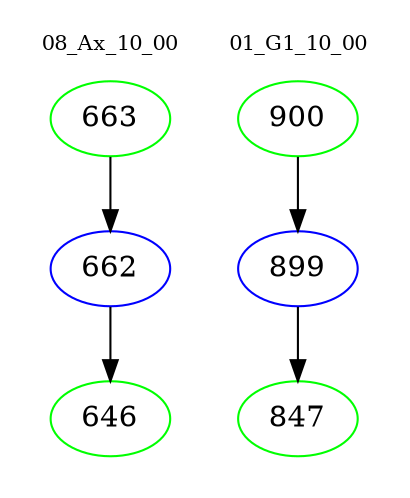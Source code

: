 digraph{
subgraph cluster_0 {
color = white
label = "08_Ax_10_00";
fontsize=10;
T0_663 [label="663", color="green"]
T0_663 -> T0_662 [color="black"]
T0_662 [label="662", color="blue"]
T0_662 -> T0_646 [color="black"]
T0_646 [label="646", color="green"]
}
subgraph cluster_1 {
color = white
label = "01_G1_10_00";
fontsize=10;
T1_900 [label="900", color="green"]
T1_900 -> T1_899 [color="black"]
T1_899 [label="899", color="blue"]
T1_899 -> T1_847 [color="black"]
T1_847 [label="847", color="green"]
}
}
